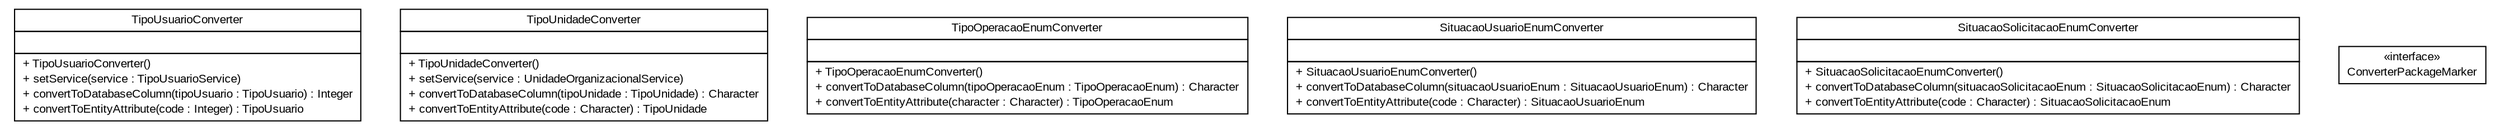 #!/usr/local/bin/dot
#
# Class diagram 
# Generated by UMLGraph version R5_6 (http://www.umlgraph.org/)
#

digraph G {
	edge [fontname="arial",fontsize=10,labelfontname="arial",labelfontsize=10];
	node [fontname="arial",fontsize=10,shape=plaintext];
	nodesep=0.25;
	ranksep=0.5;
	// br.gov.to.sefaz.seg.persistence.converter.TipoUsuarioConverter
	c4929 [label=<<table title="br.gov.to.sefaz.seg.persistence.converter.TipoUsuarioConverter" border="0" cellborder="1" cellspacing="0" cellpadding="2" port="p" href="./TipoUsuarioConverter.html">
		<tr><td><table border="0" cellspacing="0" cellpadding="1">
<tr><td align="center" balign="center"> TipoUsuarioConverter </td></tr>
		</table></td></tr>
		<tr><td><table border="0" cellspacing="0" cellpadding="1">
<tr><td align="left" balign="left">  </td></tr>
		</table></td></tr>
		<tr><td><table border="0" cellspacing="0" cellpadding="1">
<tr><td align="left" balign="left"> + TipoUsuarioConverter() </td></tr>
<tr><td align="left" balign="left"> + setService(service : TipoUsuarioService) </td></tr>
<tr><td align="left" balign="left"> + convertToDatabaseColumn(tipoUsuario : TipoUsuario) : Integer </td></tr>
<tr><td align="left" balign="left"> + convertToEntityAttribute(code : Integer) : TipoUsuario </td></tr>
		</table></td></tr>
		</table>>, URL="./TipoUsuarioConverter.html", fontname="arial", fontcolor="black", fontsize=10.0];
	// br.gov.to.sefaz.seg.persistence.converter.TipoUnidadeConverter
	c4930 [label=<<table title="br.gov.to.sefaz.seg.persistence.converter.TipoUnidadeConverter" border="0" cellborder="1" cellspacing="0" cellpadding="2" port="p" href="./TipoUnidadeConverter.html">
		<tr><td><table border="0" cellspacing="0" cellpadding="1">
<tr><td align="center" balign="center"> TipoUnidadeConverter </td></tr>
		</table></td></tr>
		<tr><td><table border="0" cellspacing="0" cellpadding="1">
<tr><td align="left" balign="left">  </td></tr>
		</table></td></tr>
		<tr><td><table border="0" cellspacing="0" cellpadding="1">
<tr><td align="left" balign="left"> + TipoUnidadeConverter() </td></tr>
<tr><td align="left" balign="left"> + setService(service : UnidadeOrganizacionalService) </td></tr>
<tr><td align="left" balign="left"> + convertToDatabaseColumn(tipoUnidade : TipoUnidade) : Character </td></tr>
<tr><td align="left" balign="left"> + convertToEntityAttribute(code : Character) : TipoUnidade </td></tr>
		</table></td></tr>
		</table>>, URL="./TipoUnidadeConverter.html", fontname="arial", fontcolor="black", fontsize=10.0];
	// br.gov.to.sefaz.seg.persistence.converter.TipoOperacaoEnumConverter
	c4931 [label=<<table title="br.gov.to.sefaz.seg.persistence.converter.TipoOperacaoEnumConverter" border="0" cellborder="1" cellspacing="0" cellpadding="2" port="p" href="./TipoOperacaoEnumConverter.html">
		<tr><td><table border="0" cellspacing="0" cellpadding="1">
<tr><td align="center" balign="center"> TipoOperacaoEnumConverter </td></tr>
		</table></td></tr>
		<tr><td><table border="0" cellspacing="0" cellpadding="1">
<tr><td align="left" balign="left">  </td></tr>
		</table></td></tr>
		<tr><td><table border="0" cellspacing="0" cellpadding="1">
<tr><td align="left" balign="left"> + TipoOperacaoEnumConverter() </td></tr>
<tr><td align="left" balign="left"> + convertToDatabaseColumn(tipoOperacaoEnum : TipoOperacaoEnum) : Character </td></tr>
<tr><td align="left" balign="left"> + convertToEntityAttribute(character : Character) : TipoOperacaoEnum </td></tr>
		</table></td></tr>
		</table>>, URL="./TipoOperacaoEnumConverter.html", fontname="arial", fontcolor="black", fontsize=10.0];
	// br.gov.to.sefaz.seg.persistence.converter.SituacaoUsuarioEnumConverter
	c4932 [label=<<table title="br.gov.to.sefaz.seg.persistence.converter.SituacaoUsuarioEnumConverter" border="0" cellborder="1" cellspacing="0" cellpadding="2" port="p" href="./SituacaoUsuarioEnumConverter.html">
		<tr><td><table border="0" cellspacing="0" cellpadding="1">
<tr><td align="center" balign="center"> SituacaoUsuarioEnumConverter </td></tr>
		</table></td></tr>
		<tr><td><table border="0" cellspacing="0" cellpadding="1">
<tr><td align="left" balign="left">  </td></tr>
		</table></td></tr>
		<tr><td><table border="0" cellspacing="0" cellpadding="1">
<tr><td align="left" balign="left"> + SituacaoUsuarioEnumConverter() </td></tr>
<tr><td align="left" balign="left"> + convertToDatabaseColumn(situacaoUsuarioEnum : SituacaoUsuarioEnum) : Character </td></tr>
<tr><td align="left" balign="left"> + convertToEntityAttribute(code : Character) : SituacaoUsuarioEnum </td></tr>
		</table></td></tr>
		</table>>, URL="./SituacaoUsuarioEnumConverter.html", fontname="arial", fontcolor="black", fontsize=10.0];
	// br.gov.to.sefaz.seg.persistence.converter.SituacaoSolicitacaoEnumConverter
	c4933 [label=<<table title="br.gov.to.sefaz.seg.persistence.converter.SituacaoSolicitacaoEnumConverter" border="0" cellborder="1" cellspacing="0" cellpadding="2" port="p" href="./SituacaoSolicitacaoEnumConverter.html">
		<tr><td><table border="0" cellspacing="0" cellpadding="1">
<tr><td align="center" balign="center"> SituacaoSolicitacaoEnumConverter </td></tr>
		</table></td></tr>
		<tr><td><table border="0" cellspacing="0" cellpadding="1">
<tr><td align="left" balign="left">  </td></tr>
		</table></td></tr>
		<tr><td><table border="0" cellspacing="0" cellpadding="1">
<tr><td align="left" balign="left"> + SituacaoSolicitacaoEnumConverter() </td></tr>
<tr><td align="left" balign="left"> + convertToDatabaseColumn(situacaoSolicitacaoEnum : SituacaoSolicitacaoEnum) : Character </td></tr>
<tr><td align="left" balign="left"> + convertToEntityAttribute(code : Character) : SituacaoSolicitacaoEnum </td></tr>
		</table></td></tr>
		</table>>, URL="./SituacaoSolicitacaoEnumConverter.html", fontname="arial", fontcolor="black", fontsize=10.0];
	// br.gov.to.sefaz.seg.persistence.converter.ConverterPackageMarker
	c4934 [label=<<table title="br.gov.to.sefaz.seg.persistence.converter.ConverterPackageMarker" border="0" cellborder="1" cellspacing="0" cellpadding="2" port="p" href="./ConverterPackageMarker.html">
		<tr><td><table border="0" cellspacing="0" cellpadding="1">
<tr><td align="center" balign="center"> &#171;interface&#187; </td></tr>
<tr><td align="center" balign="center"> ConverterPackageMarker </td></tr>
		</table></td></tr>
		</table>>, URL="./ConverterPackageMarker.html", fontname="arial", fontcolor="black", fontsize=10.0];
}

